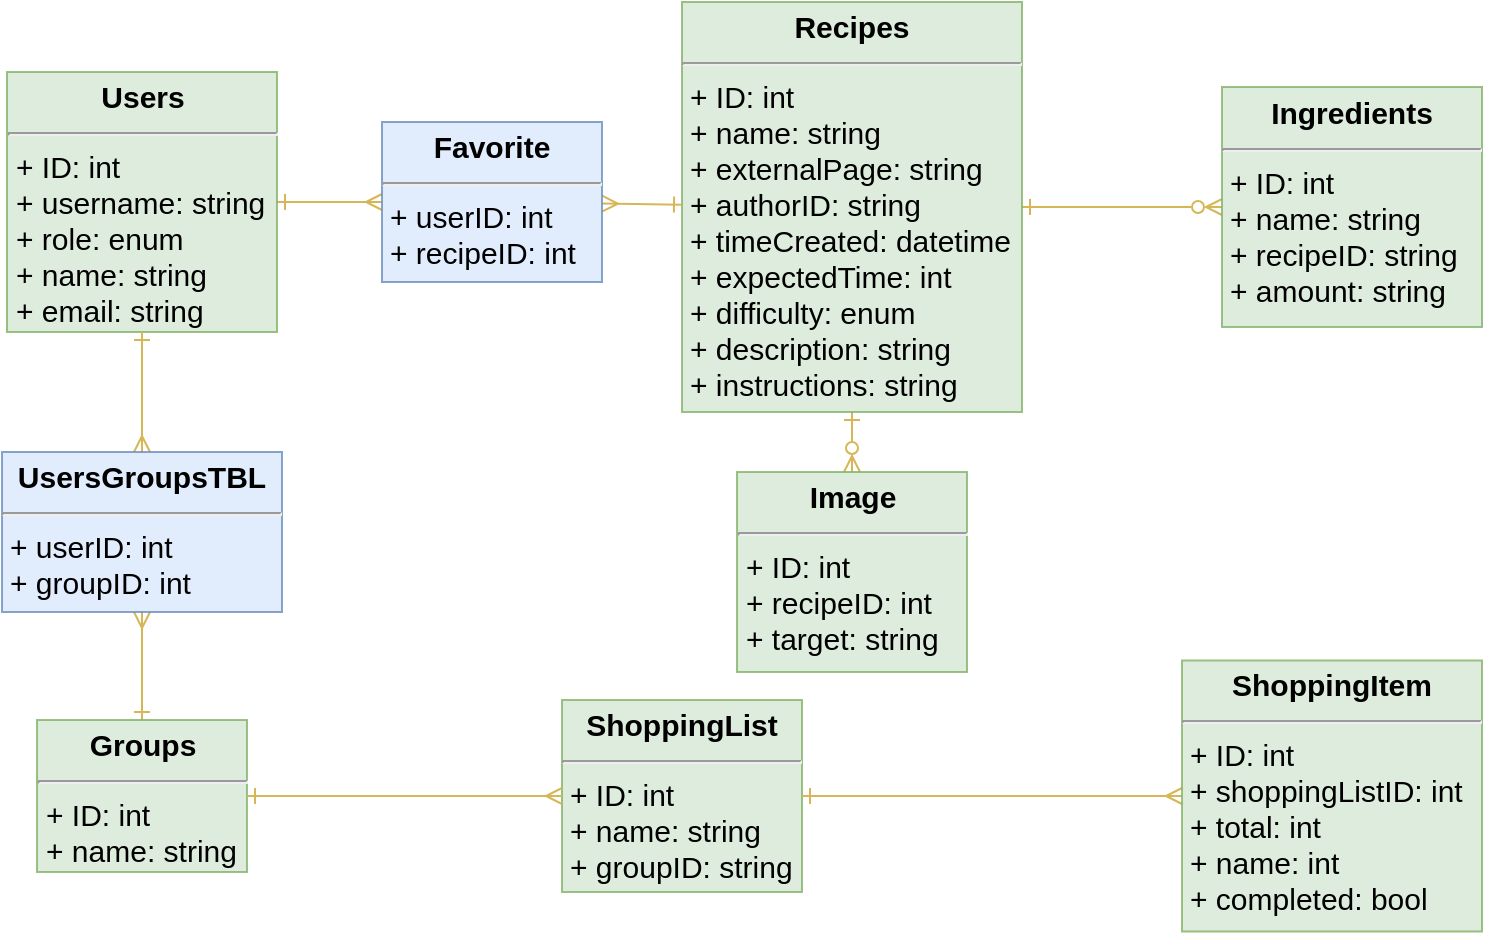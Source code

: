 <mxfile>
    <diagram id="Hr1QnfBsF9iKasQvf_z3" name="Page-3">
        <mxGraphModel dx="450" dy="810" grid="1" gridSize="10" guides="1" tooltips="1" connect="1" arrows="1" fold="1" page="1" pageScale="1" pageWidth="1169" pageHeight="827" math="0" shadow="0">
            <root>
                <mxCell id="0"/>
                <mxCell id="1" parent="0"/>
                <mxCell id="_rsMd5oVkelhD_smwz4v-26" style="edgeStyle=none;html=1;strokeWidth=1;fontSize=15;endArrow=ERmany;endFill=0;endSize=6;startArrow=ERone;startFill=0;fillColor=#fff2cc;strokeColor=#d6b656;" parent="1" source="_rsMd5oVkelhD_smwz4v-14" target="_rsMd5oVkelhD_smwz4v-24" edge="1">
                    <mxGeometry relative="1" as="geometry"/>
                </mxCell>
                <mxCell id="_rsMd5oVkelhD_smwz4v-14" value="&lt;p style=&quot;margin: 4px 0px 0px; text-align: center; font-size: 15px;&quot;&gt;&lt;b style=&quot;font-size: 15px;&quot;&gt;Users&lt;/b&gt;&lt;/p&gt;&lt;hr style=&quot;font-size: 15px;&quot;&gt;&lt;p style=&quot;margin: 0px 0px 0px 4px; font-size: 15px;&quot;&gt;+ ID: int&lt;/p&gt;&lt;p style=&quot;margin: 0px 0px 0px 4px; font-size: 15px;&quot;&gt;+ username: string&lt;/p&gt;&lt;p style=&quot;margin: 0px 0px 0px 4px; font-size: 15px;&quot;&gt;+ role: enum&lt;/p&gt;&lt;p style=&quot;margin: 0px 0px 0px 4px; font-size: 15px;&quot;&gt;+ name: string&lt;/p&gt;&lt;p style=&quot;margin: 0px 0px 0px 4px; font-size: 15px;&quot;&gt;+ email: string&lt;/p&gt;" style="verticalAlign=top;align=left;overflow=fill;fontSize=15;fontFamily=Helvetica;html=1;shadow=0;labelBackgroundColor=none;sketch=0;opacity=80;fillColor=#d5e8d4;strokeColor=#82b366;" parent="1" vertex="1">
                    <mxGeometry x="112.5" y="90" width="135" height="130" as="geometry"/>
                </mxCell>
                <mxCell id="_rsMd5oVkelhD_smwz4v-29" style="edgeStyle=none;html=1;strokeWidth=1;fontSize=15;endArrow=ERzeroToMany;endFill=0;endSize=6;startArrow=ERone;startFill=0;fillColor=#fff2cc;strokeColor=#d6b656;" parent="1" source="_rsMd5oVkelhD_smwz4v-15" target="_rsMd5oVkelhD_smwz4v-20" edge="1">
                    <mxGeometry relative="1" as="geometry"/>
                </mxCell>
                <mxCell id="0AdER6gKHzJozFFwZWRO-1" style="edgeStyle=none;html=1;fillColor=#fff2cc;strokeColor=#d6b656;endArrow=ERzeroToMany;endFill=0;startArrow=ERone;startFill=0;" edge="1" parent="1" source="_rsMd5oVkelhD_smwz4v-15" target="_rsMd5oVkelhD_smwz4v-21">
                    <mxGeometry relative="1" as="geometry"/>
                </mxCell>
                <mxCell id="_rsMd5oVkelhD_smwz4v-15" value="&lt;p style=&quot;margin: 4px 0px 0px; text-align: center; font-size: 15px;&quot;&gt;&lt;b style=&quot;font-size: 15px;&quot;&gt;Recipes&lt;/b&gt;&lt;/p&gt;&lt;hr style=&quot;font-size: 15px;&quot;&gt;&lt;p style=&quot;margin: 0px 0px 0px 4px; font-size: 15px;&quot;&gt;+ ID: int&lt;/p&gt;&lt;p style=&quot;margin: 0px 0px 0px 4px; font-size: 15px;&quot;&gt;+ name: string&lt;/p&gt;&lt;p style=&quot;margin: 0px 0px 0px 4px; font-size: 15px;&quot;&gt;+ externalPage: string&lt;/p&gt;&lt;p style=&quot;margin: 0px 0px 0px 4px; font-size: 15px;&quot;&gt;+ authorID: string&lt;/p&gt;&lt;p style=&quot;margin: 0px 0px 0px 4px; font-size: 15px;&quot;&gt;+ timeCreated: datetime&lt;/p&gt;&lt;p style=&quot;margin: 0px 0px 0px 4px; font-size: 15px;&quot;&gt;+ expectedTime: int&lt;/p&gt;&lt;p style=&quot;margin: 0px 0px 0px 4px; font-size: 15px;&quot;&gt;+ difficulty: enum&lt;/p&gt;&lt;p style=&quot;margin: 0px 0px 0px 4px; font-size: 15px;&quot;&gt;+ description: string&lt;/p&gt;&lt;p style=&quot;margin: 0px 0px 0px 4px; font-size: 15px;&quot;&gt;+ instructions: string&lt;/p&gt;" style="verticalAlign=top;align=left;overflow=fill;fontSize=15;fontFamily=Helvetica;html=1;shadow=0;labelBackgroundColor=none;sketch=0;opacity=80;fillColor=#d5e8d4;strokeColor=#82b366;" parent="1" vertex="1">
                    <mxGeometry x="450" y="55" width="170" height="205" as="geometry"/>
                </mxCell>
                <mxCell id="_rsMd5oVkelhD_smwz4v-34" style="edgeStyle=none;html=1;strokeWidth=1;fontSize=15;endArrow=ERmany;endFill=0;endSize=6;startArrow=ERone;startFill=0;fillColor=#fff2cc;strokeColor=#d6b656;" parent="1" source="_rsMd5oVkelhD_smwz4v-16" target="_rsMd5oVkelhD_smwz4v-22" edge="1">
                    <mxGeometry relative="1" as="geometry"/>
                </mxCell>
                <mxCell id="_rsMd5oVkelhD_smwz4v-16" value="&lt;p style=&quot;margin: 4px 0px 0px; text-align: center; font-size: 15px;&quot;&gt;&lt;b style=&quot;font-size: 15px;&quot;&gt;Groups&lt;/b&gt;&lt;/p&gt;&lt;hr style=&quot;font-size: 15px;&quot;&gt;&lt;p style=&quot;margin: 0px 0px 0px 4px; font-size: 15px;&quot;&gt;+ ID: int&lt;/p&gt;&lt;p style=&quot;margin: 0px 0px 0px 4px; font-size: 15px;&quot;&gt;+ name: string&lt;/p&gt;" style="verticalAlign=top;align=left;overflow=fill;fontSize=15;fontFamily=Helvetica;html=1;shadow=0;labelBackgroundColor=none;sketch=0;opacity=80;fillColor=#d5e8d4;strokeColor=#82b366;" parent="1" vertex="1">
                    <mxGeometry x="127.5" y="414" width="105" height="76" as="geometry"/>
                </mxCell>
                <mxCell id="_rsMd5oVkelhD_smwz4v-17" value="&lt;p style=&quot;margin: 4px 0px 0px; text-align: center; font-size: 15px;&quot;&gt;&lt;b style=&quot;font-size: 15px;&quot;&gt;ShoppingList&lt;/b&gt;&lt;/p&gt;&lt;hr style=&quot;font-size: 15px;&quot;&gt;&lt;p style=&quot;margin: 0px 0px 0px 4px; font-size: 15px;&quot;&gt;+ ID: int&lt;/p&gt;&lt;p style=&quot;margin: 0px 0px 0px 4px; font-size: 15px;&quot;&gt;+ name: string&lt;/p&gt;&lt;p style=&quot;margin: 0px 0px 0px 4px; font-size: 15px;&quot;&gt;+ groupID: string&lt;/p&gt;" style="verticalAlign=top;align=left;overflow=fill;fontSize=15;fontFamily=Helvetica;html=1;shadow=0;labelBackgroundColor=none;sketch=0;opacity=80;fillColor=#d5e8d4;strokeColor=#82b366;" parent="1" vertex="1">
                    <mxGeometry x="390" y="404" width="120" height="96" as="geometry"/>
                </mxCell>
                <mxCell id="_rsMd5oVkelhD_smwz4v-31" style="edgeStyle=none;html=1;strokeWidth=1;fontSize=15;endArrow=ERone;endFill=0;endSize=6;startArrow=ERmany;startFill=0;fillColor=#fff2cc;strokeColor=#d6b656;" parent="1" source="_rsMd5oVkelhD_smwz4v-19" target="_rsMd5oVkelhD_smwz4v-17" edge="1">
                    <mxGeometry relative="1" as="geometry"/>
                </mxCell>
                <mxCell id="_rsMd5oVkelhD_smwz4v-19" value="&lt;p style=&quot;margin: 4px 0px 0px; text-align: center; font-size: 15px;&quot;&gt;&lt;b style=&quot;font-size: 15px;&quot;&gt;ShoppingItem&lt;/b&gt;&lt;/p&gt;&lt;hr style=&quot;font-size: 15px;&quot;&gt;&lt;p style=&quot;margin: 0px 0px 0px 4px; font-size: 15px;&quot;&gt;+ ID: int&lt;/p&gt;&lt;p style=&quot;margin: 0px 0px 0px 4px; font-size: 15px;&quot;&gt;+ shoppingListID: int&lt;/p&gt;&lt;p style=&quot;margin: 0px 0px 0px 4px; font-size: 15px;&quot;&gt;+ total: int&lt;/p&gt;&lt;p style=&quot;margin: 0px 0px 0px 4px; font-size: 15px;&quot;&gt;+ name: int&lt;/p&gt;&lt;p style=&quot;margin: 0px 0px 0px 4px; font-size: 15px;&quot;&gt;+ completed: bool&lt;/p&gt;" style="verticalAlign=top;align=left;overflow=fill;fontSize=15;fontFamily=Helvetica;html=1;shadow=0;labelBackgroundColor=none;sketch=0;opacity=80;fillColor=#d5e8d4;strokeColor=#82b366;" parent="1" vertex="1">
                    <mxGeometry x="700" y="384.25" width="150" height="135.5" as="geometry"/>
                </mxCell>
                <mxCell id="_rsMd5oVkelhD_smwz4v-20" value="&lt;p style=&quot;margin: 4px 0px 0px; text-align: center; font-size: 15px;&quot;&gt;&lt;b style=&quot;font-size: 15px;&quot;&gt;Image&lt;/b&gt;&lt;/p&gt;&lt;hr style=&quot;font-size: 15px;&quot;&gt;&lt;p style=&quot;margin: 0px 0px 0px 4px; font-size: 15px;&quot;&gt;+ ID: int&lt;/p&gt;&lt;p style=&quot;margin: 0px 0px 0px 4px; font-size: 15px;&quot;&gt;+ recipeID: int&lt;/p&gt;&lt;p style=&quot;margin: 0px 0px 0px 4px; font-size: 15px;&quot;&gt;+ target: string&lt;/p&gt;" style="verticalAlign=top;align=left;overflow=fill;fontSize=15;fontFamily=Helvetica;html=1;shadow=0;labelBackgroundColor=none;sketch=0;opacity=80;fillColor=#d5e8d4;strokeColor=#82b366;" parent="1" vertex="1">
                    <mxGeometry x="477.5" y="290" width="115" height="100" as="geometry"/>
                </mxCell>
                <mxCell id="_rsMd5oVkelhD_smwz4v-21" value="&lt;p style=&quot;margin: 4px 0px 0px; text-align: center; font-size: 15px;&quot;&gt;&lt;b style=&quot;font-size: 15px;&quot;&gt;Ingredients&lt;/b&gt;&lt;/p&gt;&lt;hr style=&quot;font-size: 15px;&quot;&gt;&lt;p style=&quot;margin: 0px 0px 0px 4px; font-size: 15px;&quot;&gt;+ ID: int&lt;/p&gt;&lt;p style=&quot;margin: 0px 0px 0px 4px; font-size: 15px;&quot;&gt;+ name: string&lt;/p&gt;&lt;p style=&quot;margin: 0px 0px 0px 4px; font-size: 15px;&quot;&gt;+ recipeID: string&lt;/p&gt;&lt;p style=&quot;margin: 0px 0px 0px 4px; font-size: 15px;&quot;&gt;+ amount: string&lt;/p&gt;" style="verticalAlign=top;align=left;overflow=fill;fontSize=15;fontFamily=Helvetica;html=1;shadow=0;labelBackgroundColor=none;sketch=0;opacity=80;fillColor=#d5e8d4;strokeColor=#82b366;" parent="1" vertex="1">
                    <mxGeometry x="720" y="97.5" width="130" height="120" as="geometry"/>
                </mxCell>
                <mxCell id="_rsMd5oVkelhD_smwz4v-35" style="edgeStyle=none;html=1;strokeWidth=1;fontSize=15;endArrow=ERone;endFill=0;endSize=6;startArrow=ERmany;startFill=0;fillColor=#fff2cc;strokeColor=#d6b656;" parent="1" source="_rsMd5oVkelhD_smwz4v-22" target="_rsMd5oVkelhD_smwz4v-14" edge="1">
                    <mxGeometry relative="1" as="geometry"/>
                </mxCell>
                <mxCell id="_rsMd5oVkelhD_smwz4v-22" value="&lt;p style=&quot;margin: 4px 0px 0px; text-align: center; font-size: 15px;&quot;&gt;&lt;b style=&quot;font-size: 15px;&quot;&gt;UsersGroupsTBL&lt;/b&gt;&lt;/p&gt;&lt;hr style=&quot;font-size: 15px;&quot;&gt;&lt;p style=&quot;margin: 0px 0px 0px 4px; font-size: 15px;&quot;&gt;+ userID: int&lt;/p&gt;&lt;p style=&quot;margin: 0px 0px 0px 4px; font-size: 15px;&quot;&gt;+ groupID: int&lt;/p&gt;" style="verticalAlign=top;align=left;overflow=fill;fontSize=15;fontFamily=Helvetica;html=1;shadow=0;labelBackgroundColor=none;sketch=0;opacity=80;fillColor=#dae8fc;strokeColor=#6c8ebf;" parent="1" vertex="1">
                    <mxGeometry x="110" y="280" width="140" height="80" as="geometry"/>
                </mxCell>
                <mxCell id="_rsMd5oVkelhD_smwz4v-33" style="edgeStyle=none;html=1;strokeWidth=1;fontSize=15;endArrow=ERone;endFill=0;endSize=6;startArrow=ERmany;startFill=0;fillColor=#fff2cc;strokeColor=#d6b656;" parent="1" source="_rsMd5oVkelhD_smwz4v-17" target="_rsMd5oVkelhD_smwz4v-16" edge="1">
                    <mxGeometry relative="1" as="geometry">
                        <mxPoint x="310" y="457" as="sourcePoint"/>
                    </mxGeometry>
                </mxCell>
                <mxCell id="_rsMd5oVkelhD_smwz4v-27" style="edgeStyle=none;html=1;strokeWidth=1;fontSize=15;endArrow=ERone;endFill=0;endSize=6;startArrow=ERmany;startFill=0;fillColor=#fff2cc;strokeColor=#d6b656;" parent="1" source="_rsMd5oVkelhD_smwz4v-24" target="_rsMd5oVkelhD_smwz4v-15" edge="1">
                    <mxGeometry relative="1" as="geometry"/>
                </mxCell>
                <mxCell id="_rsMd5oVkelhD_smwz4v-24" value="&lt;p style=&quot;margin: 4px 0px 0px; text-align: center; font-size: 15px;&quot;&gt;&lt;b style=&quot;font-size: 15px;&quot;&gt;Favorite&lt;/b&gt;&lt;/p&gt;&lt;hr style=&quot;font-size: 15px;&quot;&gt;&lt;p style=&quot;margin: 0px 0px 0px 4px; font-size: 15px;&quot;&gt;+ userID: int&lt;/p&gt;&lt;p style=&quot;margin: 0px 0px 0px 4px; font-size: 15px;&quot;&gt;+ recipeID: int&lt;/p&gt;" style="verticalAlign=top;align=left;overflow=fill;fontSize=15;fontFamily=Helvetica;html=1;shadow=0;labelBackgroundColor=none;sketch=0;opacity=80;fillColor=#dae8fc;strokeColor=#6c8ebf;" parent="1" vertex="1">
                    <mxGeometry x="300" y="115" width="110" height="80" as="geometry"/>
                </mxCell>
            </root>
        </mxGraphModel>
    </diagram>
    <diagram id="IyIE3P-Ot-IRqX5LYdDq" name="Page-1">
        <mxGraphModel grid="1" page="1" gridSize="10" guides="1" tooltips="1" connect="1" arrows="1" fold="1" pageScale="1" pageWidth="1169" pageHeight="827" math="0" shadow="0">
            <root>
                <mxCell id="0"/>
                <mxCell id="1" parent="0"/>
                <mxCell id="27" value="system" style="shape=umlFrame;whiteSpace=wrap;html=1;fontSize=16;" parent="1" vertex="1">
                    <mxGeometry x="185" y="10" width="670" height="620" as="geometry"/>
                </mxCell>
                <mxCell id="23" style="edgeStyle=none;html=1;endArrow=none;endFill=0;fontSize=16;" parent="1" source="2" target="4" edge="1">
                    <mxGeometry relative="1" as="geometry"/>
                </mxCell>
                <mxCell id="2" value="Logged In User" style="shape=umlActor;verticalLabelPosition=bottom;verticalAlign=top;html=1;fontSize=16;" parent="1" vertex="1">
                    <mxGeometry x="70" y="270" width="30" height="60" as="geometry"/>
                </mxCell>
                <mxCell id="28" style="edgeStyle=none;html=1;endArrow=block;endFill=0;strokeWidth=1;endSize=20;fontSize=16;" parent="1" edge="1">
                    <mxGeometry relative="1" as="geometry">
                        <mxPoint x="85" y="520" as="sourcePoint"/>
                        <mxPoint x="85" y="360" as="targetPoint"/>
                    </mxGeometry>
                </mxCell>
                <mxCell id="3" value="Admin&lt;br style=&quot;font-size: 16px;&quot;&gt;" style="shape=umlActor;verticalLabelPosition=bottom;verticalAlign=top;html=1;fontSize=16;fillColor=#f8cecc;strokeColor=#b85450;" parent="1" vertex="1">
                    <mxGeometry x="70" y="530" width="30" height="60" as="geometry"/>
                </mxCell>
                <mxCell id="4" value="Manage recipes" style="ellipse;whiteSpace=wrap;html=1;fontSize=16;fillColor=#d5e8d4;strokeColor=#82b366;" parent="1" vertex="1">
                    <mxGeometry x="250" y="220" width="140" height="70" as="geometry"/>
                </mxCell>
                <mxCell id="44" style="edgeStyle=none;html=1;strokeWidth=1;endArrow=classic;endFill=1;endSize=6;fontSize=16;" parent="1" source="7" target="39" edge="1">
                    <mxGeometry relative="1" as="geometry"/>
                </mxCell>
                <mxCell id="48" value="&amp;lt;&amp;lt;include&amp;gt;&amp;gt;" style="edgeLabel;html=1;align=center;verticalAlign=middle;resizable=0;points=[];fontSize=16;" parent="44" vertex="1" connectable="0">
                    <mxGeometry x="-0.386" relative="1" as="geometry">
                        <mxPoint x="-12" y="-7" as="offset"/>
                    </mxGeometry>
                </mxCell>
                <mxCell id="7" value="Share a recipe" style="ellipse;whiteSpace=wrap;html=1;fontSize=16;fillColor=#d5e8d4;strokeColor=#82b366;" parent="1" vertex="1">
                    <mxGeometry x="650" y="40" width="140" height="70" as="geometry"/>
                </mxCell>
                <mxCell id="34" style="edgeStyle=none;html=1;strokeWidth=1;endArrow=none;endFill=0;endSize=6;fontSize=16;" parent="1" source="9" target="2" edge="1">
                    <mxGeometry relative="1" as="geometry"/>
                </mxCell>
                <mxCell id="9" value="Manage shared &lt;br style=&quot;font-size: 16px;&quot;&gt;shopping lists" style="ellipse;whiteSpace=wrap;html=1;fontSize=16;fillColor=#d5e8d4;strokeColor=#82b366;" parent="1" vertex="1">
                    <mxGeometry x="480" y="370" width="140" height="70" as="geometry"/>
                </mxCell>
                <mxCell id="32" style="edgeStyle=none;html=1;strokeWidth=1;endArrow=none;endFill=0;endSize=6;fontSize=16;" parent="1" source="11" target="61" edge="1">
                    <mxGeometry relative="1" as="geometry"/>
                </mxCell>
                <mxCell id="11" value="Search for a recipe" style="ellipse;whiteSpace=wrap;html=1;fontSize=16;fillColor=#d5e8d4;strokeColor=#82b366;" parent="1" vertex="1">
                    <mxGeometry x="210" y="110" width="140" height="70" as="geometry"/>
                </mxCell>
                <mxCell id="35" style="edgeStyle=none;html=1;strokeWidth=1;endArrow=classic;endFill=1;endSize=6;fontSize=16;" parent="1" source="12" target="9" edge="1">
                    <mxGeometry relative="1" as="geometry"/>
                </mxCell>
                <mxCell id="58" value="&amp;lt;&amp;lt;include&amp;gt;&amp;gt;" style="edgeLabel;html=1;align=center;verticalAlign=middle;resizable=0;points=[];fontSize=16;" parent="35" vertex="1" connectable="0">
                    <mxGeometry x="-0.428" y="-2" relative="1" as="geometry">
                        <mxPoint as="offset"/>
                    </mxGeometry>
                </mxCell>
                <mxCell id="12" value="Create a group" style="ellipse;whiteSpace=wrap;html=1;fontSize=16;fillColor=#d5e8d4;strokeColor=#82b366;" parent="1" vertex="1">
                    <mxGeometry x="700" y="310" width="140" height="70" as="geometry"/>
                </mxCell>
                <mxCell id="55" style="edgeStyle=none;html=1;strokeWidth=1;endArrow=none;endFill=0;endSize=6;fontSize=16;" parent="1" source="13" target="3" edge="1">
                    <mxGeometry relative="1" as="geometry"/>
                </mxCell>
                <mxCell id="13" value="Manage users" style="ellipse;whiteSpace=wrap;html=1;fontSize=16;fillColor=#f8cecc;strokeColor=#b85450;" parent="1" vertex="1">
                    <mxGeometry x="420" y="470" width="140" height="70" as="geometry"/>
                </mxCell>
                <mxCell id="22" style="edgeStyle=none;html=1;endArrow=classic;endFill=1;fontSize=16;" parent="1" source="21" target="4" edge="1">
                    <mxGeometry relative="1" as="geometry"/>
                </mxCell>
                <mxCell id="25" value="&amp;lt;&amp;lt;include&amp;gt;&amp;gt;" style="edgeLabel;html=1;align=center;verticalAlign=middle;resizable=0;points=[];fontSize=16;" parent="22" vertex="1" connectable="0">
                    <mxGeometry x="-0.126" y="-1" relative="1" as="geometry">
                        <mxPoint as="offset"/>
                    </mxGeometry>
                </mxCell>
                <mxCell id="21" value="Get number of &lt;br style=&quot;font-size: 16px;&quot;&gt;&quot;favorites&quot;" style="ellipse;whiteSpace=wrap;html=1;fontSize=16;fillColor=#f8cecc;strokeColor=#b85450;" parent="1" vertex="1">
                    <mxGeometry x="540" y="220" width="140" height="70" as="geometry"/>
                </mxCell>
                <mxCell id="36" style="edgeStyle=none;html=1;strokeWidth=1;endArrow=classic;endFill=1;endSize=6;fontSize=16;" parent="1" source="30" target="9" edge="1">
                    <mxGeometry relative="1" as="geometry"/>
                </mxCell>
                <mxCell id="57" value="&amp;lt;include&amp;gt;&amp;gt;" style="edgeLabel;html=1;align=center;verticalAlign=middle;resizable=0;points=[];fontSize=16;" parent="36" vertex="1" connectable="0">
                    <mxGeometry x="-0.52" y="3" relative="1" as="geometry">
                        <mxPoint x="-18" as="offset"/>
                    </mxGeometry>
                </mxCell>
                <mxCell id="30" value="Add/Remove&lt;br style=&quot;font-size: 16px;&quot;&gt;people" style="ellipse;whiteSpace=wrap;html=1;fontSize=16;fillColor=#d5e8d4;strokeColor=#82b366;" parent="1" vertex="1">
                    <mxGeometry x="715" y="420" width="140" height="70" as="geometry"/>
                </mxCell>
                <mxCell id="38" style="edgeStyle=none;html=1;strokeWidth=1;endArrow=classic;endFill=1;endSize=6;fontSize=16;" parent="1" source="37" target="9" edge="1">
                    <mxGeometry relative="1" as="geometry"/>
                </mxCell>
                <mxCell id="56" value="&amp;lt;&amp;lt;include&amp;gt;&amp;gt;" style="edgeLabel;html=1;align=center;verticalAlign=middle;resizable=0;points=[];fontSize=16;" parent="38" vertex="1" connectable="0">
                    <mxGeometry x="-0.235" y="-4" relative="1" as="geometry">
                        <mxPoint as="offset"/>
                    </mxGeometry>
                </mxCell>
                <mxCell id="37" value="Add/Remove&lt;br style=&quot;font-size: 16px;&quot;&gt;shopping items" style="ellipse;whiteSpace=wrap;html=1;fontSize=16;fillColor=#d5e8d4;strokeColor=#82b366;" parent="1" vertex="1">
                    <mxGeometry x="630" y="530" width="140" height="70" as="geometry"/>
                </mxCell>
                <mxCell id="42" style="edgeStyle=none;html=1;strokeWidth=1;endArrow=none;endFill=0;endSize=6;fontSize=16;" parent="1" source="39" target="61" edge="1">
                    <mxGeometry relative="1" as="geometry">
                        <mxPoint x="60" y="120" as="targetPoint"/>
                    </mxGeometry>
                </mxCell>
                <mxCell id="39" value="View a recipe" style="ellipse;whiteSpace=wrap;html=1;fontSize=16;fillColor=#d5e8d4;strokeColor=#82b366;" parent="1" vertex="1">
                    <mxGeometry x="400" y="20" width="140" height="70" as="geometry"/>
                </mxCell>
                <mxCell id="67" style="edgeStyle=none;html=1;strokeWidth=1;fontSize=16;endArrow=none;endFill=0;endSize=6;" parent="1" source="40" target="2" edge="1">
                    <mxGeometry relative="1" as="geometry"/>
                </mxCell>
                <mxCell id="40" value="Move recipe &lt;br style=&quot;font-size: 16px;&quot;&gt;ingredients to&amp;nbsp;&lt;br style=&quot;font-size: 16px;&quot;&gt;shopping list" style="ellipse;whiteSpace=wrap;html=1;fontSize=16;fillColor=#f8cecc;strokeColor=#b85450;" parent="1" vertex="1">
                    <mxGeometry x="410" y="290" width="140" height="70" as="geometry"/>
                </mxCell>
                <mxCell id="66" style="edgeStyle=none;html=1;strokeWidth=1;fontSize=16;endArrow=none;endFill=0;endSize=6;" parent="1" source="43" target="2" edge="1">
                    <mxGeometry relative="1" as="geometry"/>
                </mxCell>
                <mxCell id="43" value="Favorite a recipe" style="ellipse;whiteSpace=wrap;html=1;fontSize=16;fillColor=#d5e8d4;strokeColor=#82b366;" parent="1" vertex="1">
                    <mxGeometry x="200" y="440" width="140" height="70" as="geometry"/>
                </mxCell>
                <mxCell id="52" style="edgeStyle=none;html=1;strokeWidth=1;endArrow=classic;endFill=1;endSize=6;fontSize=16;" parent="1" source="49" target="39" edge="1">
                    <mxGeometry relative="1" as="geometry"/>
                </mxCell>
                <mxCell id="54" value="&amp;lt;&amp;lt;include&amp;gt;&amp;gt;" style="edgeLabel;html=1;align=center;verticalAlign=middle;resizable=0;points=[];fontSize=16;" parent="52" vertex="1" connectable="0">
                    <mxGeometry x="-0.409" y="-1" relative="1" as="geometry">
                        <mxPoint y="-6" as="offset"/>
                    </mxGeometry>
                </mxCell>
                <mxCell id="49" value="View price prediction" style="ellipse;whiteSpace=wrap;html=1;fontSize=16;fillColor=#f8cecc;strokeColor=#b85450;" parent="1" vertex="1">
                    <mxGeometry x="380" y="140" width="140" height="70" as="geometry"/>
                </mxCell>
                <mxCell id="51" style="edgeStyle=none;html=1;strokeWidth=1;endArrow=classic;endFill=1;endSize=6;fontSize=16;" parent="1" source="50" target="39" edge="1">
                    <mxGeometry relative="1" as="geometry"/>
                </mxCell>
                <mxCell id="53" value="&amp;lt;&amp;lt;include&amp;gt;&amp;gt;" style="edgeLabel;html=1;align=center;verticalAlign=middle;resizable=0;points=[];fontSize=16;" parent="51" vertex="1" connectable="0">
                    <mxGeometry x="-0.287" y="2" relative="1" as="geometry">
                        <mxPoint as="offset"/>
                    </mxGeometry>
                </mxCell>
                <mxCell id="50" value="View nutrition value" style="ellipse;whiteSpace=wrap;html=1;fontSize=16;fillColor=#f8cecc;strokeColor=#b85450;" parent="1" vertex="1">
                    <mxGeometry x="530" y="110" width="140" height="70" as="geometry"/>
                </mxCell>
                <mxCell id="60" style="edgeStyle=none;html=1;strokeWidth=1;fontSize=16;endArrow=none;endFill=0;endSize=6;" parent="1" source="59" target="3" edge="1">
                    <mxGeometry relative="1" as="geometry"/>
                </mxCell>
                <mxCell id="59" value="Manage&lt;br&gt;student's&lt;br&gt;recipes" style="ellipse;whiteSpace=wrap;html=1;fontSize=16;fillColor=#f8cecc;strokeColor=#b85450;" parent="1" vertex="1">
                    <mxGeometry x="450" y="550" width="140" height="70" as="geometry"/>
                </mxCell>
                <mxCell id="61" value="Anonymous User" style="shape=umlActor;verticalLabelPosition=bottom;verticalAlign=top;html=1;fontSize=16;" parent="1" vertex="1">
                    <mxGeometry x="70" y="80" width="30" height="60" as="geometry"/>
                </mxCell>
                <mxCell id="63" style="edgeStyle=none;html=1;endArrow=block;endFill=0;strokeWidth=1;endSize=20;fontSize=16;" parent="1" edge="1">
                    <mxGeometry relative="1" as="geometry">
                        <mxPoint x="85" y="260" as="sourcePoint"/>
                        <mxPoint x="84.58" y="170" as="targetPoint"/>
                    </mxGeometry>
                </mxCell>
                <mxCell id="73" style="edgeStyle=none;html=1;strokeWidth=1;fontSize=16;endArrow=none;endFill=0;endSize=6;" parent="1" source="72" target="2" edge="1">
                    <mxGeometry relative="1" as="geometry"/>
                </mxCell>
                <mxCell id="72" value="Browse favorite&lt;br&gt;recipes" style="ellipse;whiteSpace=wrap;html=1;fontSize=16;fillColor=#d5e8d4;strokeColor=#82b366;" parent="1" vertex="1">
                    <mxGeometry x="300" y="379" width="140" height="70" as="geometry"/>
                </mxCell>
            </root>
        </mxGraphModel>
    </diagram>
    <diagram id="nUZX5MDGfAmhW_HwuuPa" name="Page-2">
        <mxGraphModel dx="1170" dy="810" grid="1" gridSize="10" guides="1" tooltips="1" connect="1" arrows="1" fold="1" page="1" pageScale="1" pageWidth="1169" pageHeight="827" math="0" shadow="0">
            <root>
                <mxCell id="0"/>
                <mxCell id="1" parent="0"/>
                <mxCell id="HuTz5oM3n_qXScXc4ynC-1" value="architecture" style="shape=umlFrame;whiteSpace=wrap;html=1;fontSize=20;width=120;height=30;" parent="1" vertex="1">
                    <mxGeometry x="250" y="120" width="490" height="400" as="geometry"/>
                </mxCell>
                <mxCell id="HuTz5oM3n_qXScXc4ynC-10" value="" style="html=1;shadow=0;labelBackgroundColor=none;sketch=0;fontSize=20;fillColor=#d5e8d4;strokeColor=#82b366;opacity=80;" parent="1" vertex="1">
                    <mxGeometry x="530" y="280" width="150" height="230" as="geometry"/>
                </mxCell>
                <mxCell id="HuTz5oM3n_qXScXc4ynC-9" value="" style="html=1;shadow=0;labelBackgroundColor=none;sketch=0;fontSize=20;fillColor=#f8cecc;strokeColor=#b85450;gradientColor=none;opacity=60;" parent="1" vertex="1">
                    <mxGeometry x="510" y="140" width="190" height="280" as="geometry"/>
                </mxCell>
                <mxCell id="HuTz5oM3n_qXScXc4ynC-16" style="edgeStyle=none;html=1;exitX=0.5;exitY=1;exitDx=0;exitDy=0;strokeWidth=1;fontSize=20;endArrow=classic;endFill=1;endSize=6;" parent="1" source="HuTz5oM3n_qXScXc4ynC-2" target="HuTz5oM3n_qXScXc4ynC-3" edge="1">
                    <mxGeometry relative="1" as="geometry"/>
                </mxCell>
                <mxCell id="HuTz5oM3n_qXScXc4ynC-19" value="http://backend:5000" style="edgeLabel;html=1;align=center;verticalAlign=middle;resizable=0;points=[];fontSize=20;" parent="HuTz5oM3n_qXScXc4ynC-16" vertex="1" connectable="0">
                    <mxGeometry x="-0.357" y="4" relative="1" as="geometry">
                        <mxPoint as="offset"/>
                    </mxGeometry>
                </mxCell>
                <mxCell id="HuTz5oM3n_qXScXc4ynC-2" value="Frontend" style="html=1;fontSize=20;" parent="1" vertex="1">
                    <mxGeometry x="550" y="150" width="110" height="90" as="geometry"/>
                </mxCell>
                <mxCell id="HuTz5oM3n_qXScXc4ynC-20" style="edgeStyle=none;html=1;exitX=0.5;exitY=1;exitDx=0;exitDy=0;strokeWidth=1;fontSize=20;endArrow=classic;endFill=1;endSize=6;" parent="1" source="HuTz5oM3n_qXScXc4ynC-3" target="HuTz5oM3n_qXScXc4ynC-4" edge="1">
                    <mxGeometry relative="1" as="geometry"/>
                </mxCell>
                <mxCell id="HuTz5oM3n_qXScXc4ynC-21" value="mariadb://database:3306" style="edgeLabel;html=1;align=center;verticalAlign=middle;resizable=0;points=[];fontSize=20;" parent="HuTz5oM3n_qXScXc4ynC-20" vertex="1" connectable="0">
                    <mxGeometry x="-0.429" y="2" relative="1" as="geometry">
                        <mxPoint y="5" as="offset"/>
                    </mxGeometry>
                </mxCell>
                <mxCell id="HuTz5oM3n_qXScXc4ynC-3" value="Backend" style="html=1;fontSize=20;" parent="1" vertex="1">
                    <mxGeometry x="550" y="290" width="110" height="90" as="geometry"/>
                </mxCell>
                <mxCell id="HuTz5oM3n_qXScXc4ynC-4" value="MariaDB" style="html=1;fontSize=20;" parent="1" vertex="1">
                    <mxGeometry x="550" y="450" width="110" height="50" as="geometry"/>
                </mxCell>
                <mxCell id="HuTz5oM3n_qXScXc4ynC-14" style="edgeStyle=none;html=1;strokeWidth=1;fontSize=20;endArrow=classic;endFill=1;endSize=6;" parent="1" source="HuTz5oM3n_qXScXc4ynC-5" target="HuTz5oM3n_qXScXc4ynC-2" edge="1">
                    <mxGeometry relative="1" as="geometry"/>
                </mxCell>
                <mxCell id="HuTz5oM3n_qXScXc4ynC-17" value="location /*" style="edgeLabel;html=1;align=center;verticalAlign=middle;resizable=0;points=[];fontSize=20;" parent="HuTz5oM3n_qXScXc4ynC-14" vertex="1" connectable="0">
                    <mxGeometry x="-0.203" y="-3" relative="1" as="geometry">
                        <mxPoint x="-2" y="-7" as="offset"/>
                    </mxGeometry>
                </mxCell>
                <mxCell id="HuTz5oM3n_qXScXc4ynC-15" style="edgeStyle=none;html=1;strokeWidth=1;fontSize=20;endArrow=classic;endFill=1;endSize=6;" parent="1" source="HuTz5oM3n_qXScXc4ynC-5" target="HuTz5oM3n_qXScXc4ynC-3" edge="1">
                    <mxGeometry relative="1" as="geometry"/>
                </mxCell>
                <mxCell id="HuTz5oM3n_qXScXc4ynC-18" value="location /api/*" style="edgeLabel;html=1;align=center;verticalAlign=middle;resizable=0;points=[];fontSize=20;" parent="HuTz5oM3n_qXScXc4ynC-15" vertex="1" connectable="0">
                    <mxGeometry x="-0.188" y="-5" relative="1" as="geometry">
                        <mxPoint x="9" y="6" as="offset"/>
                    </mxGeometry>
                </mxCell>
                <mxCell id="HuTz5oM3n_qXScXc4ynC-5" value="Nginx" style="html=1;fontSize=20;" parent="1" vertex="1">
                    <mxGeometry x="300" y="290" width="110" height="70" as="geometry"/>
                </mxCell>
                <mxCell id="HuTz5oM3n_qXScXc4ynC-12" style="edgeStyle=none;html=1;strokeWidth=1;fontSize=20;endArrow=classic;endFill=1;endSize=6;" parent="1" source="HuTz5oM3n_qXScXc4ynC-11" target="HuTz5oM3n_qXScXc4ynC-5" edge="1">
                    <mxGeometry relative="1" as="geometry"/>
                </mxCell>
                <mxCell id="HuTz5oM3n_qXScXc4ynC-13" value="request" style="edgeLabel;html=1;align=center;verticalAlign=middle;resizable=0;points=[];fontSize=20;" parent="HuTz5oM3n_qXScXc4ynC-12" vertex="1" connectable="0">
                    <mxGeometry x="-0.278" y="4" relative="1" as="geometry">
                        <mxPoint x="15" y="-11" as="offset"/>
                    </mxGeometry>
                </mxCell>
                <mxCell id="HuTz5oM3n_qXScXc4ynC-11" value="User" style="shape=umlActor;verticalLabelPosition=bottom;verticalAlign=top;html=1;shadow=0;labelBackgroundColor=none;sketch=0;fontSize=20;gradientColor=none;opacity=80;" parent="1" vertex="1">
                    <mxGeometry x="80" y="295" width="30" height="60" as="geometry"/>
                </mxCell>
            </root>
        </mxGraphModel>
    </diagram>
</mxfile>
